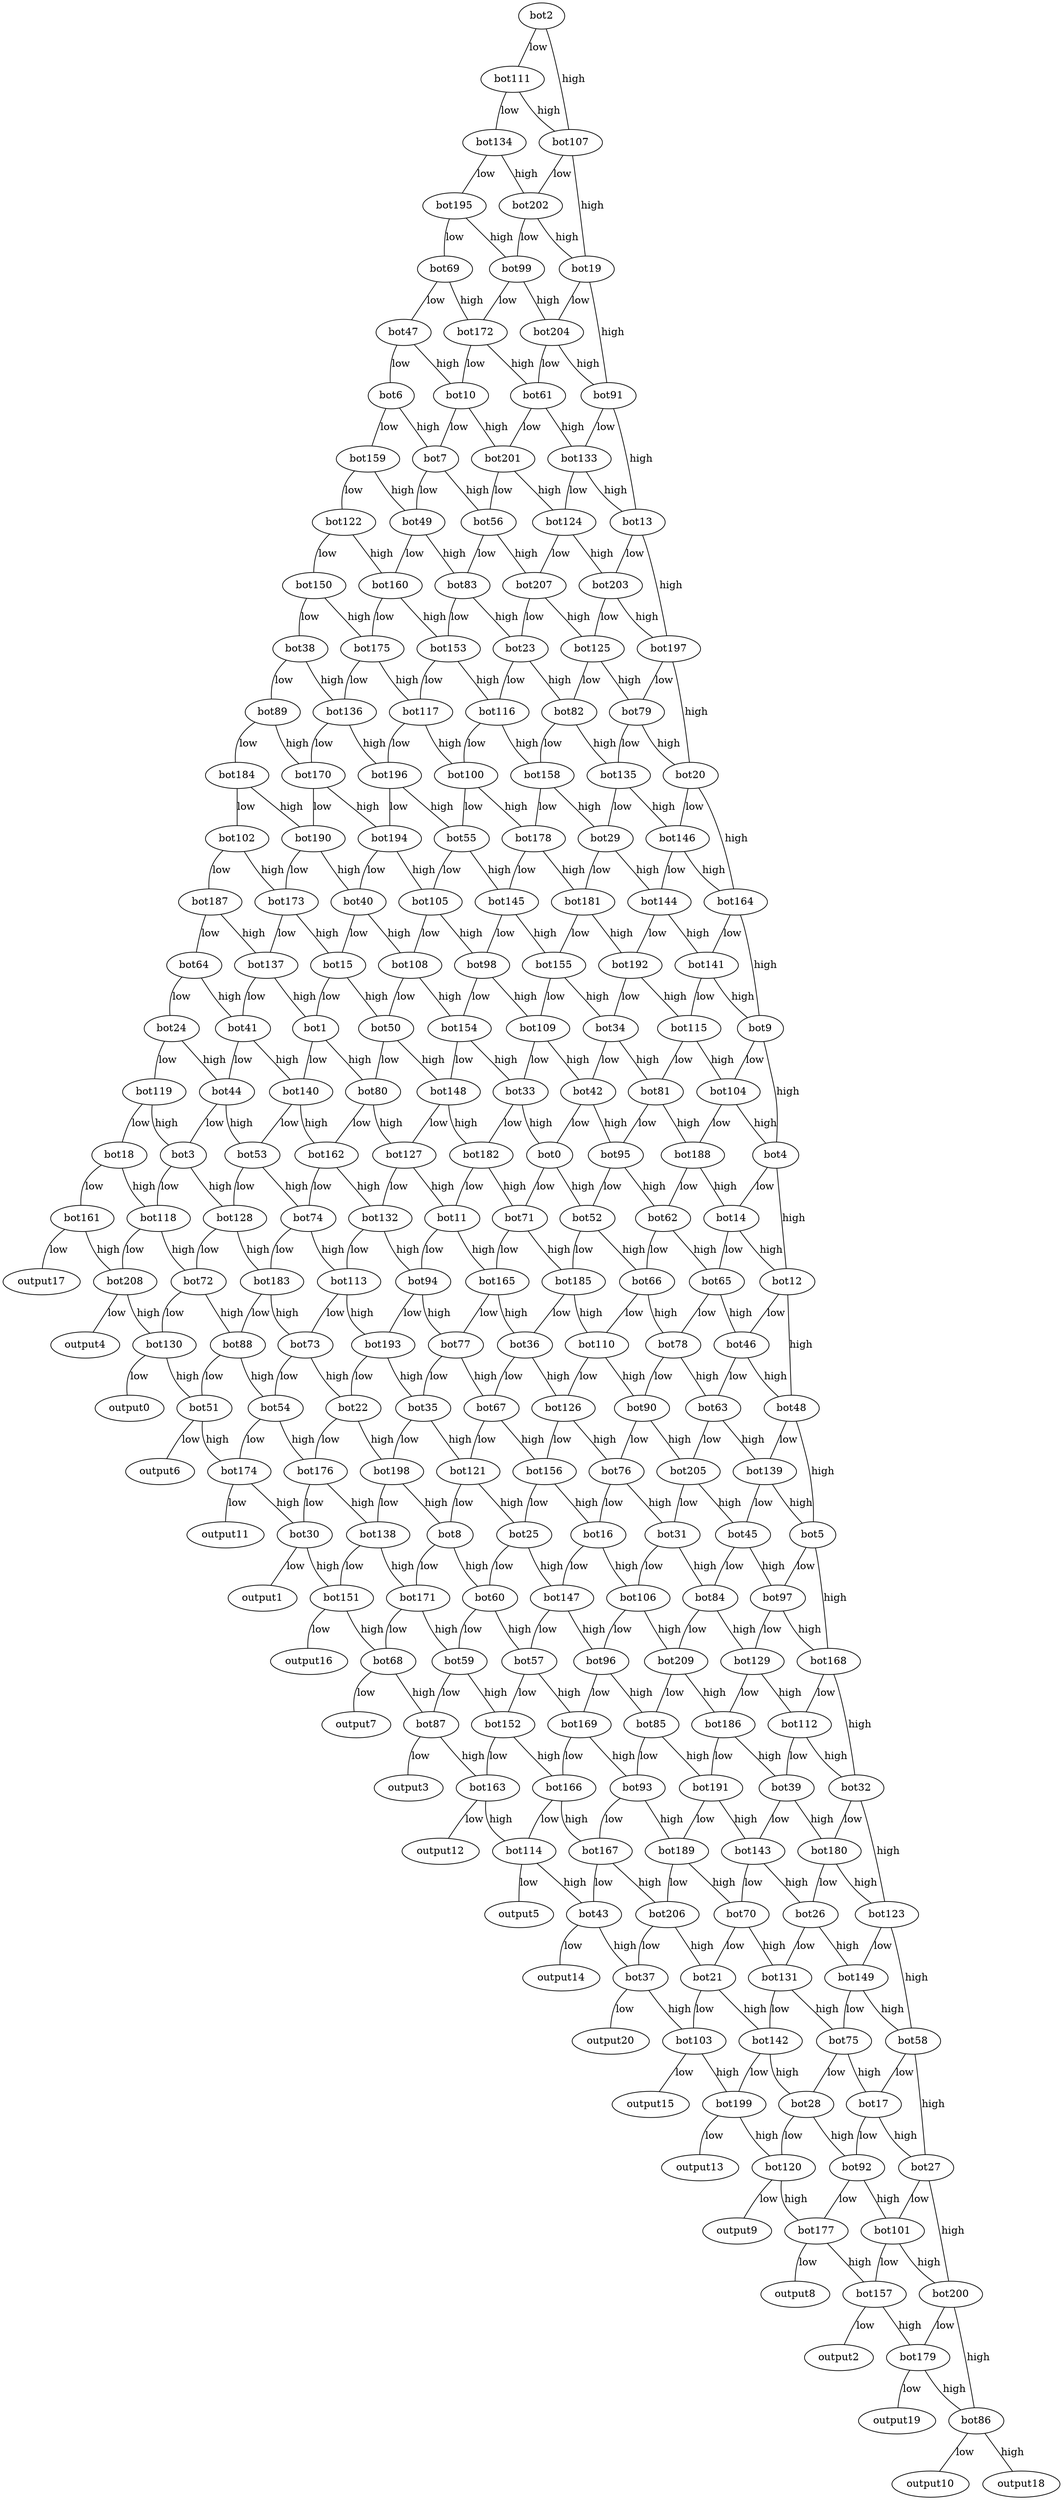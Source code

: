 graph a {
bot119 -- bot18 [label="low"];
bot119 -- bot3 [label="high"];
bot69 -- bot47 [label="low"];
bot69 -- bot172 [label="high"];
bot51 -- output6 [label="low"];
bot51 -- bot174 [label="high"];
bot11 -- bot94 [label="low"];
bot11 -- bot165 [label="high"];
bot42 -- bot0 [label="low"];
bot42 -- bot95 [label="high"];
bot195 -- bot69 [label="low"];
bot195 -- bot99 [label="high"];
bot96 -- bot169 [label="low"];
bot96 -- bot85 [label="high"];
bot24 -- bot119 [label="low"];
bot24 -- bot44 [label="high"];
bot114 -- output5 [label="low"];
bot114 -- bot43 [label="high"];
bot13 -- bot203 [label="low"];
bot13 -- bot197 [label="high"];
bot20 -- bot146 [label="low"];
bot20 -- bot164 [label="high"];
bot127 -- bot132 [label="low"];
bot127 -- bot11 [label="high"];
bot50 -- bot80 [label="low"];
bot50 -- bot148 [label="high"];
bot77 -- bot35 [label="low"];
bot77 -- bot67 [label="high"];
bot151 -- output16 [label="low"];
bot151 -- bot68 [label="high"];
bot72 -- bot130 [label="low"];
bot72 -- bot88 [label="high"];
bot89 -- bot184 [label="low"];
bot89 -- bot170 [label="high"];
bot158 -- bot178 [label="low"];
bot158 -- bot29 [label="high"];
bot85 -- bot93 [label="low"];
bot85 -- bot191 [label="high"];
bot6 -- bot159 [label="low"];
bot6 -- bot7 [label="high"];
bot156 -- bot25 [label="low"];
bot156 -- bot16 [label="high"];
bot177 -- output8 [label="low"];
bot177 -- bot157 [label="high"];
bot26 -- bot131 [label="low"];
bot26 -- bot149 [label="high"];
bot18 -- bot161 [label="low"];
bot18 -- bot118 [label="high"];
bot53 -- bot128 [label="low"];
bot53 -- bot74 [label="high"];
bot110 -- bot126 [label="low"];
bot110 -- bot90 [label="high"];
bot95 -- bot52 [label="low"];
bot95 -- bot62 [label="high"];
bot67 -- bot121 [label="low"];
bot67 -- bot156 [label="high"];
bot138 -- bot151 [label="low"];
bot138 -- bot171 [label="high"];
bot173 -- bot137 [label="low"];
bot173 -- bot15 [label="high"];
bot175 -- bot136 [label="low"];
bot175 -- bot117 [label="high"];
bot28 -- bot120 [label="low"];
bot28 -- bot92 [label="high"];
bot143 -- bot70 [label="low"];
bot143 -- bot26 [label="high"];
bot78 -- bot90 [label="low"];
bot78 -- bot63 [label="high"];
bot113 -- bot73 [label="low"];
bot113 -- bot193 [label="high"];
bot207 -- bot23 [label="low"];
bot207 -- bot125 [label="high"];
bot116 -- bot100 [label="low"];
bot116 -- bot158 [label="high"];
bot172 -- bot10 [label="low"];
bot172 -- bot61 [label="high"];
bot64 -- bot24 [label="low"];
bot64 -- bot41 [label="high"];
bot16 -- bot147 [label="low"];
bot16 -- bot106 [label="high"];
bot203 -- bot125 [label="low"];
bot203 -- bot197 [label="high"];
bot49 -- bot160 [label="low"];
bot49 -- bot83 [label="high"];
bot112 -- bot39 [label="low"];
bot112 -- bot32 [label="high"];
bot129 -- bot186 [label="low"];
bot129 -- bot112 [label="high"];
bot68 -- output7 [label="low"];
bot68 -- bot87 [label="high"];
bot201 -- bot56 [label="low"];
bot201 -- bot124 [label="high"];
bot56 -- bot83 [label="low"];
bot56 -- bot207 [label="high"];
bot38 -- bot89 [label="low"];
bot38 -- bot136 [label="high"];
bot194 -- bot40 [label="low"];
bot194 -- bot105 [label="high"];
bot15 -- bot1 [label="low"];
bot15 -- bot50 [label="high"];
bot47 -- bot6 [label="low"];
bot47 -- bot10 [label="high"];
bot63 -- bot205 [label="low"];
bot63 -- bot139 [label="high"];
bot176 -- bot30 [label="low"];
bot176 -- bot138 [label="high"];
bot71 -- bot165 [label="low"];
bot71 -- bot185 [label="high"];
bot84 -- bot209 [label="low"];
bot84 -- bot129 [label="high"];
bot204 -- bot61 [label="low"];
bot204 -- bot91 [label="high"];
bot152 -- bot163 [label="low"];
bot152 -- bot166 [label="high"];
bot139 -- bot45 [label="low"];
bot139 -- bot5 [label="high"];
bot100 -- bot55 [label="low"];
bot100 -- bot178 [label="high"];
bot81 -- bot95 [label="low"];
bot81 -- bot188 [label="high"];
bot163 -- output12 [label="low"];
bot163 -- bot114 [label="high"];
bot133 -- bot124 [label="low"];
bot133 -- bot13 [label="high"];
bot206 -- bot37 [label="low"];
bot206 -- bot21 [label="high"];
bot23 -- bot116 [label="low"];
bot23 -- bot82 [label="high"];
bot134 -- bot195 [label="low"];
bot134 -- bot202 [label="high"];
bot73 -- bot54 [label="low"];
bot73 -- bot22 [label="high"];
bot99 -- bot172 [label="low"];
bot99 -- bot204 [label="high"];
bot192 -- bot34 [label="low"];
bot192 -- bot115 [label="high"];
bot8 -- bot171 [label="low"];
bot8 -- bot60 [label="high"];
bot142 -- bot199 [label="low"];
bot142 -- bot28 [label="high"];
bot41 -- bot44 [label="low"];
bot41 -- bot140 [label="high"];
bot0 -- bot71 [label="low"];
bot0 -- bot52 [label="high"];
bot154 -- bot148 [label="low"];
bot154 -- bot33 [label="high"];
bot62 -- bot66 [label="low"];
bot62 -- bot65 [label="high"];
bot160 -- bot175 [label="low"];
bot160 -- bot153 [label="high"];
bot164 -- bot141 [label="low"];
bot164 -- bot9 [label="high"];
bot202 -- bot99 [label="low"];
bot202 -- bot19 [label="high"];
bot12 -- bot46 [label="low"];
bot12 -- bot48 [label="high"];
bot170 -- bot190 [label="low"];
bot170 -- bot194 [label="high"];
bot27 -- bot101 [label="low"];
bot27 -- bot200 [label="high"];
bot148 -- bot127 [label="low"];
bot148 -- bot182 [label="high"];
bot147 -- bot57 [label="low"];
bot147 -- bot96 [label="high"];
bot65 -- bot78 [label="low"];
bot65 -- bot46 [label="high"];
bot125 -- bot82 [label="low"];
bot125 -- bot79 [label="high"];
bot86 -- output10 [label="low"];
bot86 -- output18 [label="high"];
bot105 -- bot108 [label="low"];
bot105 -- bot98 [label="high"];
bot103 -- output15 [label="low"];
bot103 -- bot199 [label="high"];
bot14 -- bot65 [label="low"];
bot14 -- bot12 [label="high"];
bot132 -- bot113 [label="low"];
bot132 -- bot94 [label="high"];
bot136 -- bot170 [label="low"];
bot136 -- bot196 [label="high"];
bot55 -- bot105 [label="low"];
bot55 -- bot145 [label="high"];
bot36 -- bot67 [label="low"];
bot36 -- bot126 [label="high"];
bot92 -- bot177 [label="low"];
bot92 -- bot101 [label="high"];
bot161 -- output17 [label="low"];
bot161 -- bot208 [label="high"];
bot32 -- bot180 [label="low"];
bot32 -- bot123 [label="high"];
bot179 -- output19 [label="low"];
bot179 -- bot86 [label="high"];
bot90 -- bot76 [label="low"];
bot90 -- bot205 [label="high"];
bot21 -- bot103 [label="low"];
bot21 -- bot142 [label="high"];
bot174 -- output11 [label="low"];
bot174 -- bot30 [label="high"];
bot46 -- bot63 [label="low"];
bot46 -- bot48 [label="high"];
bot94 -- bot193 [label="low"];
bot94 -- bot77 [label="high"];
bot70 -- bot21 [label="low"];
bot70 -- bot131 [label="high"];
bot29 -- bot181 [label="low"];
bot29 -- bot144 [label="high"];
bot82 -- bot158 [label="low"];
bot82 -- bot135 [label="high"];
bot33 -- bot182 [label="low"];
bot33 -- bot0 [label="high"];
bot144 -- bot192 [label="low"];
bot144 -- bot141 [label="high"];
bot197 -- bot79 [label="low"];
bot197 -- bot20 [label="high"];
bot137 -- bot41 [label="low"];
bot137 -- bot1 [label="high"];
bot121 -- bot8 [label="low"];
bot121 -- bot25 [label="high"];
bot40 -- bot15 [label="low"];
bot40 -- bot108 [label="high"];
bot83 -- bot153 [label="low"];
bot83 -- bot23 [label="high"];
bot188 -- bot62 [label="low"];
bot188 -- bot14 [label="high"];
bot171 -- bot68 [label="low"];
bot171 -- bot59 [label="high"];
bot39 -- bot143 [label="low"];
bot39 -- bot180 [label="high"];
bot157 -- output2 [label="low"];
bot157 -- bot179 [label="high"];
bot126 -- bot156 [label="low"];
bot126 -- bot76 [label="high"];
bot60 -- bot59 [label="low"];
bot60 -- bot57 [label="high"];
bot104 -- bot188 [label="low"];
bot104 -- bot4 [label="high"];
bot74 -- bot183 [label="low"];
bot74 -- bot113 [label="high"];
bot102 -- bot187 [label="low"];
bot102 -- bot173 [label="high"];
bot120 -- output9 [label="low"];
bot120 -- bot177 [label="high"];
bot111 -- bot134 [label="low"];
bot111 -- bot107 [label="high"];
bot155 -- bot109 [label="low"];
bot155 -- bot34 [label="high"];
bot19 -- bot204 [label="low"];
bot19 -- bot91 [label="high"];
bot145 -- bot98 [label="low"];
bot145 -- bot155 [label="high"];
bot107 -- bot202 [label="low"];
bot107 -- bot19 [label="high"];
bot97 -- bot129 [label="low"];
bot97 -- bot168 [label="high"];
bot48 -- bot139 [label="low"];
bot48 -- bot5 [label="high"];
bot58 -- bot17 [label="low"];
bot58 -- bot27 [label="high"];
bot149 -- bot75 [label="low"];
bot149 -- bot58 [label="high"];
bot44 -- bot3 [label="low"];
bot44 -- bot53 [label="high"];
bot186 -- bot191 [label="low"];
bot186 -- bot39 [label="high"];
bot2 -- bot111 [label="low"];
bot2 -- bot107 [label="high"];
bot22 -- bot176 [label="low"];
bot22 -- bot198 [label="high"];
bot167 -- bot43 [label="low"];
bot167 -- bot206 [label="high"];
bot135 -- bot29 [label="low"];
bot135 -- bot146 [label="high"];
bot166 -- bot114 [label="low"];
bot166 -- bot167 [label="high"];
bot5 -- bot97 [label="low"];
bot5 -- bot168 [label="high"];
bot205 -- bot31 [label="low"];
bot205 -- bot45 [label="high"];
bot17 -- bot92 [label="low"];
bot17 -- bot27 [label="high"];
bot3 -- bot118 [label="low"];
bot3 -- bot128 [label="high"];
bot209 -- bot85 [label="low"];
bot209 -- bot186 [label="high"];
bot30 -- output1 [label="low"];
bot30 -- bot151 [label="high"];
bot193 -- bot22 [label="low"];
bot193 -- bot35 [label="high"];
bot196 -- bot194 [label="low"];
bot196 -- bot55 [label="high"];
bot4 -- bot14 [label="low"];
bot4 -- bot12 [label="high"];
bot98 -- bot154 [label="low"];
bot98 -- bot109 [label="high"];
bot184 -- bot102 [label="low"];
bot184 -- bot190 [label="high"];
bot180 -- bot26 [label="low"];
bot180 -- bot123 [label="high"];
bot200 -- bot179 [label="low"];
bot200 -- bot86 [label="high"];
bot185 -- bot36 [label="low"];
bot185 -- bot110 [label="high"];
bot52 -- bot185 [label="low"];
bot52 -- bot66 [label="high"];
bot123 -- bot149 [label="low"];
bot123 -- bot58 [label="high"];
bot88 -- bot51 [label="low"];
bot88 -- bot54 [label="high"];
bot208 -- output4 [label="low"];
bot208 -- bot130 [label="high"];
bot153 -- bot117 [label="low"];
bot153 -- bot116 [label="high"];
bot131 -- bot142 [label="low"];
bot131 -- bot75 [label="high"];
bot54 -- bot174 [label="low"];
bot54 -- bot176 [label="high"];
bot91 -- bot133 [label="low"];
bot91 -- bot13 [label="high"];
bot130 -- output0 [label="low"];
bot130 -- bot51 [label="high"];
bot140 -- bot53 [label="low"];
bot140 -- bot162 [label="high"];
bot165 -- bot77 [label="low"];
bot165 -- bot36 [label="high"];
bot61 -- bot201 [label="low"];
bot61 -- bot133 [label="high"];
bot57 -- bot152 [label="low"];
bot57 -- bot169 [label="high"];
bot182 -- bot11 [label="low"];
bot182 -- bot71 [label="high"];
bot37 -- output20 [label="low"];
bot37 -- bot103 [label="high"];
bot199 -- output13 [label="low"];
bot199 -- bot120 [label="high"];
bot59 -- bot87 [label="low"];
bot59 -- bot152 [label="high"];
bot181 -- bot155 [label="low"];
bot181 -- bot192 [label="high"];
bot178 -- bot145 [label="low"];
bot178 -- bot181 [label="high"];
bot31 -- bot106 [label="low"];
bot31 -- bot84 [label="high"];
bot122 -- bot150 [label="low"];
bot122 -- bot160 [label="high"];
bot25 -- bot60 [label="low"];
bot25 -- bot147 [label="high"];
bot189 -- bot206 [label="low"];
bot189 -- bot70 [label="high"];
bot128 -- bot72 [label="low"];
bot128 -- bot183 [label="high"];
bot34 -- bot42 [label="low"];
bot34 -- bot81 [label="high"];
bot43 -- output14 [label="low"];
bot43 -- bot37 [label="high"];
bot66 -- bot110 [label="low"];
bot66 -- bot78 [label="high"];
bot101 -- bot157 [label="low"];
bot101 -- bot200 [label="high"];
bot198 -- bot138 [label="low"];
bot198 -- bot8 [label="high"];
bot106 -- bot96 [label="low"];
bot106 -- bot209 [label="high"];
bot117 -- bot196 [label="low"];
bot117 -- bot100 [label="high"];
bot159 -- bot122 [label="low"];
bot159 -- bot49 [label="high"];
bot168 -- bot112 [label="low"];
bot168 -- bot32 [label="high"];
bot187 -- bot64 [label="low"];
bot187 -- bot137 [label="high"];
bot79 -- bot135 [label="low"];
bot79 -- bot20 [label="high"];
bot35 -- bot198 [label="low"];
bot35 -- bot121 [label="high"];
bot80 -- bot162 [label="low"];
bot80 -- bot127 [label="high"];
bot1 -- bot140 [label="low"];
bot1 -- bot80 [label="high"];
bot45 -- bot84 [label="low"];
bot45 -- bot97 [label="high"];
bot108 -- bot50 [label="low"];
bot108 -- bot154 [label="high"];
bot115 -- bot81 [label="low"];
bot115 -- bot104 [label="high"];
bot118 -- bot208 [label="low"];
bot118 -- bot72 [label="high"];
bot190 -- bot173 [label="low"];
bot190 -- bot40 [label="high"];
bot10 -- bot7 [label="low"];
bot10 -- bot201 [label="high"];
bot169 -- bot166 [label="low"];
bot169 -- bot93 [label="high"];
bot9 -- bot104 [label="low"];
bot9 -- bot4 [label="high"];
bot150 -- bot38 [label="low"];
bot150 -- bot175 [label="high"];
bot75 -- bot28 [label="low"];
bot75 -- bot17 [label="high"];
bot124 -- bot207 [label="low"];
bot124 -- bot203 [label="high"];
bot109 -- bot33 [label="low"];
bot109 -- bot42 [label="high"];
bot93 -- bot167 [label="low"];
bot93 -- bot189 [label="high"];
bot191 -- bot189 [label="low"];
bot191 -- bot143 [label="high"];
bot146 -- bot144 [label="low"];
bot146 -- bot164 [label="high"];
bot141 -- bot115 [label="low"];
bot141 -- bot9 [label="high"];
bot162 -- bot74 [label="low"];
bot162 -- bot132 [label="high"];
bot87 -- output3 [label="low"];
bot87 -- bot163 [label="high"];
bot7 -- bot49 [label="low"];
bot7 -- bot56 [label="high"];
bot183 -- bot88 [label="low"];
bot183 -- bot73 [label="high"];
bot76 -- bot16 [label="low"];
bot76 -- bot31 [label="high"];
}
